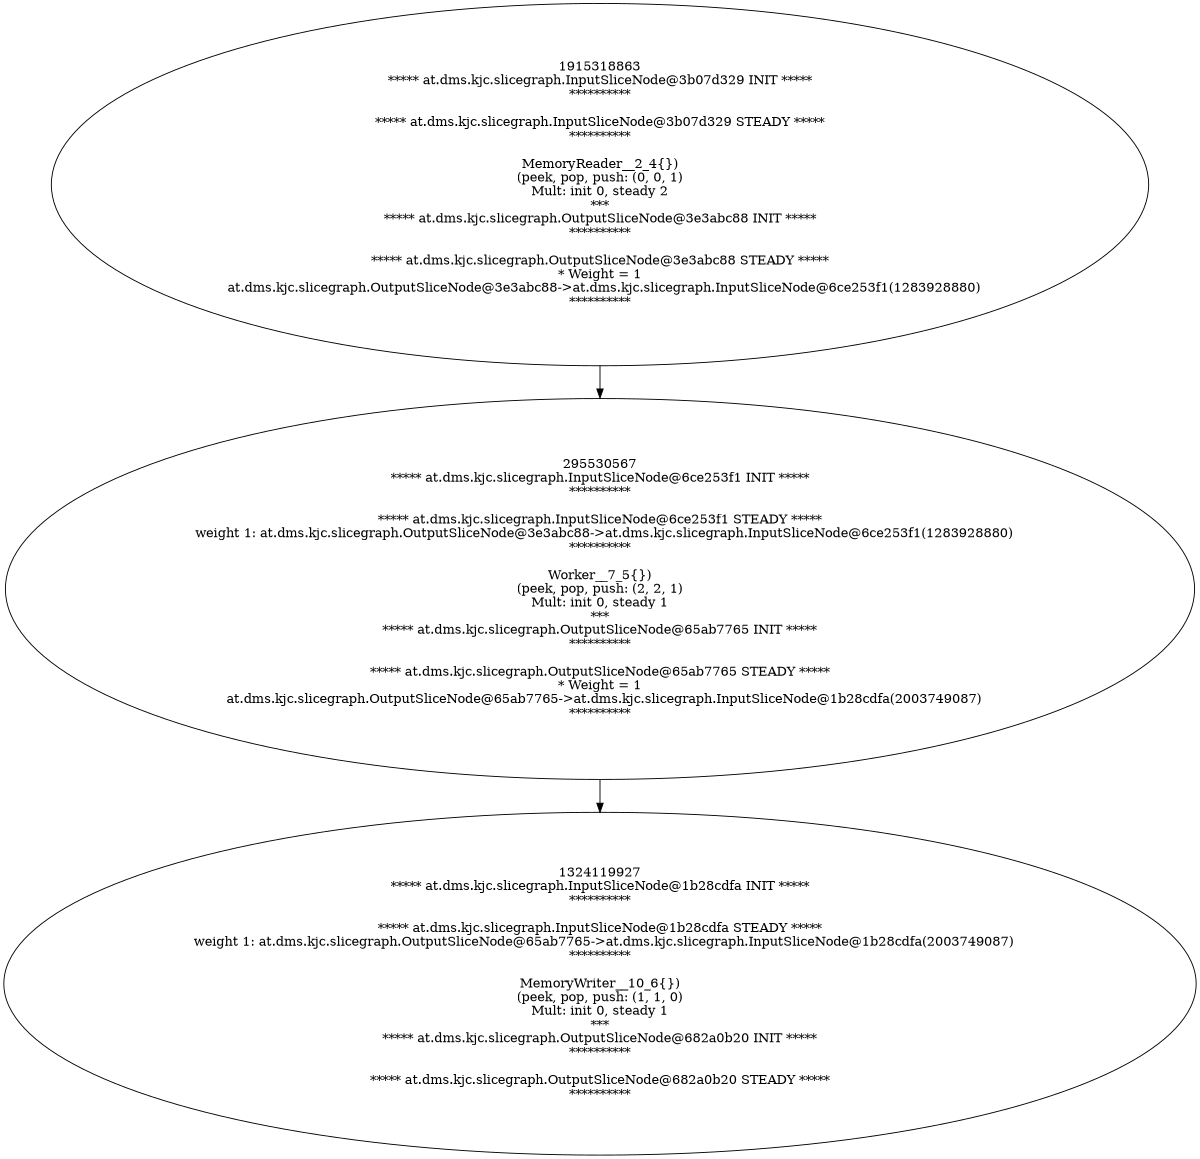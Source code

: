 digraph Flattend {
size = "8, 10.5";
1915318863 [ label="1915318863\n***** at.dms.kjc.slicegraph.InputSliceNode@3b07d329 INIT *****\n**********\n\n***** at.dms.kjc.slicegraph.InputSliceNode@3b07d329 STEADY *****\n**********\n\nMemoryReader__2_4{})\n(peek, pop, push: (0, 0, 1)\nMult: init 0, steady 2\n *** \n***** at.dms.kjc.slicegraph.OutputSliceNode@3e3abc88 INIT *****\n**********\n\n***** at.dms.kjc.slicegraph.OutputSliceNode@3e3abc88 STEADY *****\n* Weight = 1\n  at.dms.kjc.slicegraph.OutputSliceNode@3e3abc88->at.dms.kjc.slicegraph.InputSliceNode@6ce253f1(1283928880)\n**********\n" ];
1915318863 -> 295530567;
295530567 [ label="295530567\n***** at.dms.kjc.slicegraph.InputSliceNode@6ce253f1 INIT *****\n**********\n\n***** at.dms.kjc.slicegraph.InputSliceNode@6ce253f1 STEADY *****\n  weight 1: at.dms.kjc.slicegraph.OutputSliceNode@3e3abc88->at.dms.kjc.slicegraph.InputSliceNode@6ce253f1(1283928880)\n**********\n\nWorker__7_5{})\n(peek, pop, push: (2, 2, 1)\nMult: init 0, steady 1\n *** \n***** at.dms.kjc.slicegraph.OutputSliceNode@65ab7765 INIT *****\n**********\n\n***** at.dms.kjc.slicegraph.OutputSliceNode@65ab7765 STEADY *****\n* Weight = 1\n  at.dms.kjc.slicegraph.OutputSliceNode@65ab7765->at.dms.kjc.slicegraph.InputSliceNode@1b28cdfa(2003749087)\n**********\n" ];
295530567 -> 1324119927;
1324119927 [ label="1324119927\n***** at.dms.kjc.slicegraph.InputSliceNode@1b28cdfa INIT *****\n**********\n\n***** at.dms.kjc.slicegraph.InputSliceNode@1b28cdfa STEADY *****\n  weight 1: at.dms.kjc.slicegraph.OutputSliceNode@65ab7765->at.dms.kjc.slicegraph.InputSliceNode@1b28cdfa(2003749087)\n**********\n\nMemoryWriter__10_6{})\n(peek, pop, push: (1, 1, 0)\nMult: init 0, steady 1\n *** \n***** at.dms.kjc.slicegraph.OutputSliceNode@682a0b20 INIT *****\n**********\n\n***** at.dms.kjc.slicegraph.OutputSliceNode@682a0b20 STEADY *****\n**********\n" ];
}
